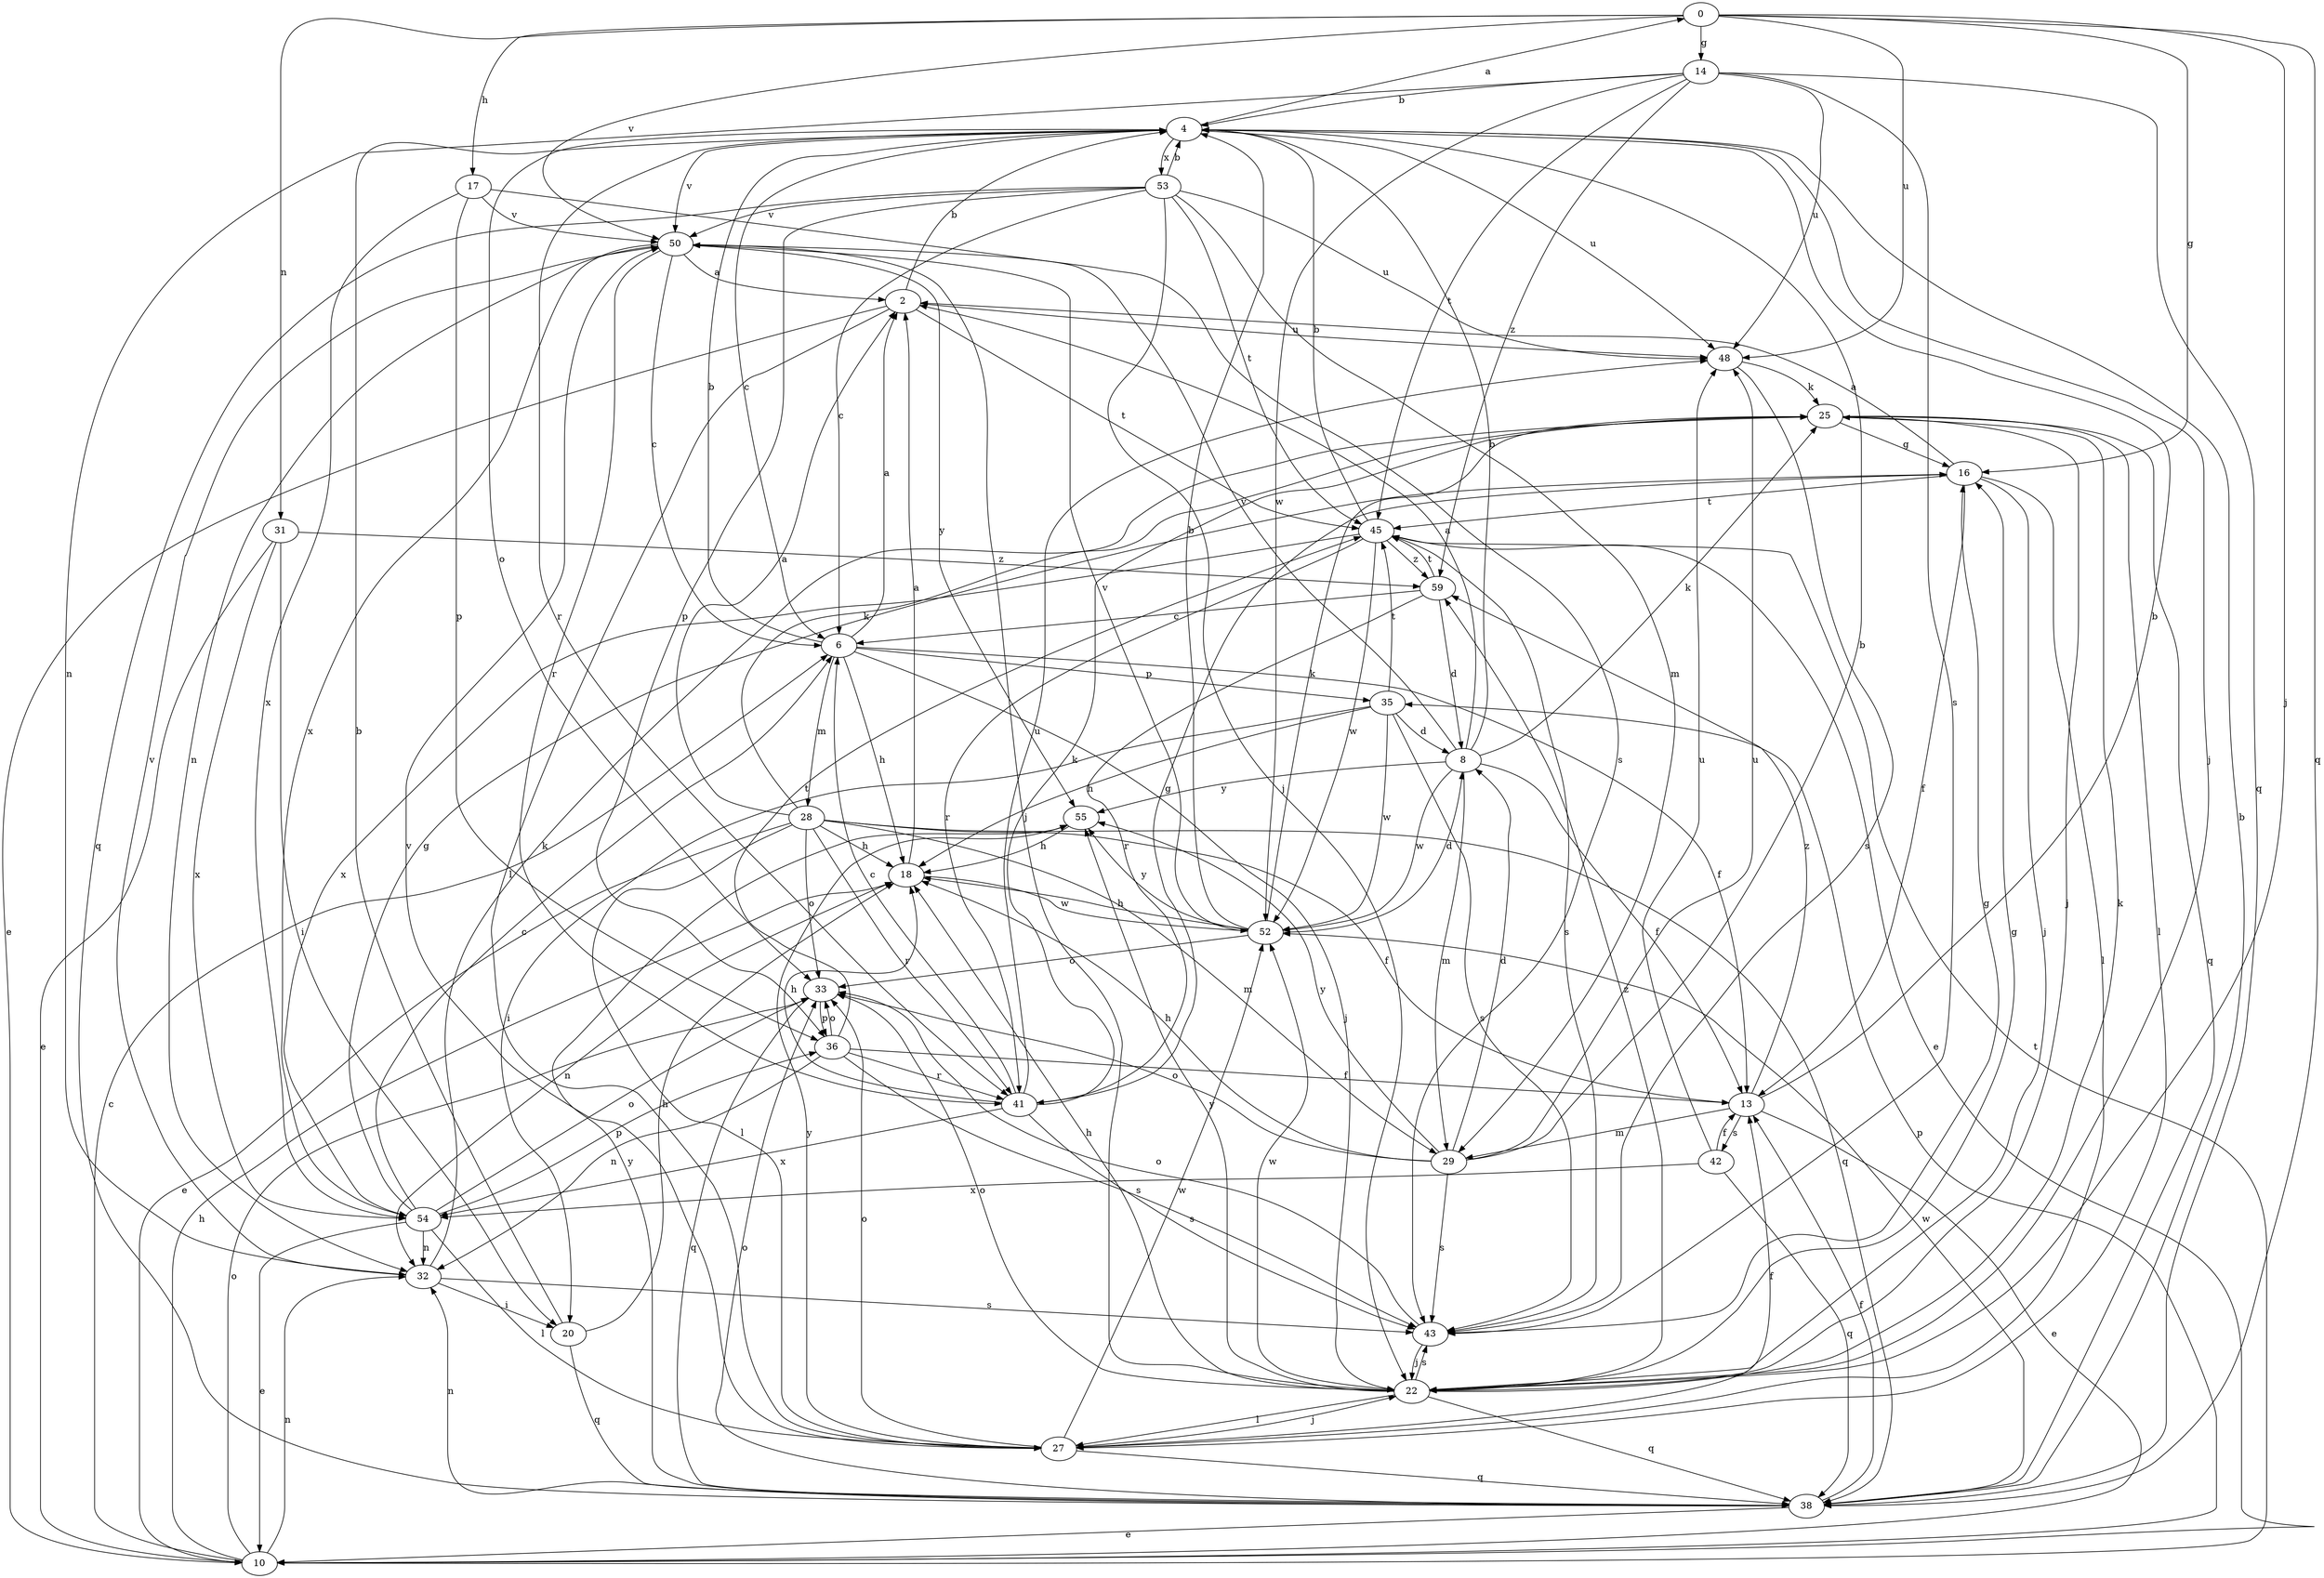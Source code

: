 strict digraph  {
0;
2;
4;
6;
8;
10;
13;
14;
16;
17;
18;
20;
22;
25;
27;
28;
29;
31;
32;
33;
35;
36;
38;
41;
42;
43;
45;
48;
50;
52;
53;
54;
55;
59;
0 -> 14  [label=g];
0 -> 16  [label=g];
0 -> 17  [label=h];
0 -> 22  [label=j];
0 -> 31  [label=n];
0 -> 38  [label=q];
0 -> 48  [label=u];
0 -> 50  [label=v];
2 -> 4  [label=b];
2 -> 10  [label=e];
2 -> 27  [label=l];
2 -> 45  [label=t];
2 -> 48  [label=u];
4 -> 0  [label=a];
4 -> 6  [label=c];
4 -> 22  [label=j];
4 -> 33  [label=o];
4 -> 41  [label=r];
4 -> 48  [label=u];
4 -> 50  [label=v];
4 -> 53  [label=x];
6 -> 2  [label=a];
6 -> 4  [label=b];
6 -> 13  [label=f];
6 -> 18  [label=h];
6 -> 22  [label=j];
6 -> 28  [label=m];
6 -> 35  [label=p];
8 -> 2  [label=a];
8 -> 4  [label=b];
8 -> 13  [label=f];
8 -> 25  [label=k];
8 -> 29  [label=m];
8 -> 50  [label=v];
8 -> 52  [label=w];
8 -> 55  [label=y];
10 -> 6  [label=c];
10 -> 18  [label=h];
10 -> 32  [label=n];
10 -> 33  [label=o];
10 -> 35  [label=p];
10 -> 45  [label=t];
13 -> 4  [label=b];
13 -> 10  [label=e];
13 -> 29  [label=m];
13 -> 42  [label=s];
13 -> 59  [label=z];
14 -> 4  [label=b];
14 -> 32  [label=n];
14 -> 38  [label=q];
14 -> 43  [label=s];
14 -> 45  [label=t];
14 -> 48  [label=u];
14 -> 52  [label=w];
14 -> 59  [label=z];
16 -> 2  [label=a];
16 -> 13  [label=f];
16 -> 22  [label=j];
16 -> 27  [label=l];
16 -> 45  [label=t];
17 -> 36  [label=p];
17 -> 43  [label=s];
17 -> 50  [label=v];
17 -> 54  [label=x];
18 -> 2  [label=a];
18 -> 32  [label=n];
18 -> 52  [label=w];
20 -> 4  [label=b];
20 -> 18  [label=h];
20 -> 38  [label=q];
22 -> 16  [label=g];
22 -> 18  [label=h];
22 -> 25  [label=k];
22 -> 27  [label=l];
22 -> 33  [label=o];
22 -> 38  [label=q];
22 -> 43  [label=s];
22 -> 52  [label=w];
22 -> 55  [label=y];
22 -> 59  [label=z];
25 -> 16  [label=g];
25 -> 22  [label=j];
25 -> 27  [label=l];
25 -> 38  [label=q];
27 -> 13  [label=f];
27 -> 22  [label=j];
27 -> 33  [label=o];
27 -> 38  [label=q];
27 -> 50  [label=v];
27 -> 52  [label=w];
27 -> 55  [label=y];
28 -> 2  [label=a];
28 -> 10  [label=e];
28 -> 13  [label=f];
28 -> 18  [label=h];
28 -> 25  [label=k];
28 -> 27  [label=l];
28 -> 29  [label=m];
28 -> 33  [label=o];
28 -> 38  [label=q];
28 -> 41  [label=r];
29 -> 4  [label=b];
29 -> 8  [label=d];
29 -> 18  [label=h];
29 -> 33  [label=o];
29 -> 43  [label=s];
29 -> 48  [label=u];
29 -> 55  [label=y];
31 -> 10  [label=e];
31 -> 20  [label=i];
31 -> 54  [label=x];
31 -> 59  [label=z];
32 -> 20  [label=i];
32 -> 25  [label=k];
32 -> 43  [label=s];
32 -> 50  [label=v];
33 -> 36  [label=p];
33 -> 38  [label=q];
35 -> 8  [label=d];
35 -> 18  [label=h];
35 -> 20  [label=i];
35 -> 43  [label=s];
35 -> 45  [label=t];
35 -> 52  [label=w];
36 -> 13  [label=f];
36 -> 32  [label=n];
36 -> 33  [label=o];
36 -> 41  [label=r];
36 -> 43  [label=s];
36 -> 45  [label=t];
38 -> 4  [label=b];
38 -> 10  [label=e];
38 -> 13  [label=f];
38 -> 32  [label=n];
38 -> 33  [label=o];
38 -> 52  [label=w];
38 -> 55  [label=y];
41 -> 6  [label=c];
41 -> 16  [label=g];
41 -> 18  [label=h];
41 -> 25  [label=k];
41 -> 43  [label=s];
41 -> 48  [label=u];
41 -> 54  [label=x];
42 -> 13  [label=f];
42 -> 38  [label=q];
42 -> 48  [label=u];
42 -> 54  [label=x];
43 -> 16  [label=g];
43 -> 22  [label=j];
43 -> 33  [label=o];
45 -> 4  [label=b];
45 -> 10  [label=e];
45 -> 41  [label=r];
45 -> 43  [label=s];
45 -> 52  [label=w];
45 -> 54  [label=x];
45 -> 59  [label=z];
48 -> 25  [label=k];
48 -> 43  [label=s];
50 -> 2  [label=a];
50 -> 6  [label=c];
50 -> 22  [label=j];
50 -> 32  [label=n];
50 -> 41  [label=r];
50 -> 54  [label=x];
50 -> 55  [label=y];
52 -> 4  [label=b];
52 -> 8  [label=d];
52 -> 18  [label=h];
52 -> 25  [label=k];
52 -> 33  [label=o];
52 -> 50  [label=v];
52 -> 55  [label=y];
53 -> 4  [label=b];
53 -> 6  [label=c];
53 -> 22  [label=j];
53 -> 29  [label=m];
53 -> 36  [label=p];
53 -> 38  [label=q];
53 -> 45  [label=t];
53 -> 48  [label=u];
53 -> 50  [label=v];
54 -> 6  [label=c];
54 -> 10  [label=e];
54 -> 16  [label=g];
54 -> 27  [label=l];
54 -> 32  [label=n];
54 -> 33  [label=o];
54 -> 36  [label=p];
55 -> 18  [label=h];
59 -> 6  [label=c];
59 -> 8  [label=d];
59 -> 41  [label=r];
59 -> 45  [label=t];
}
